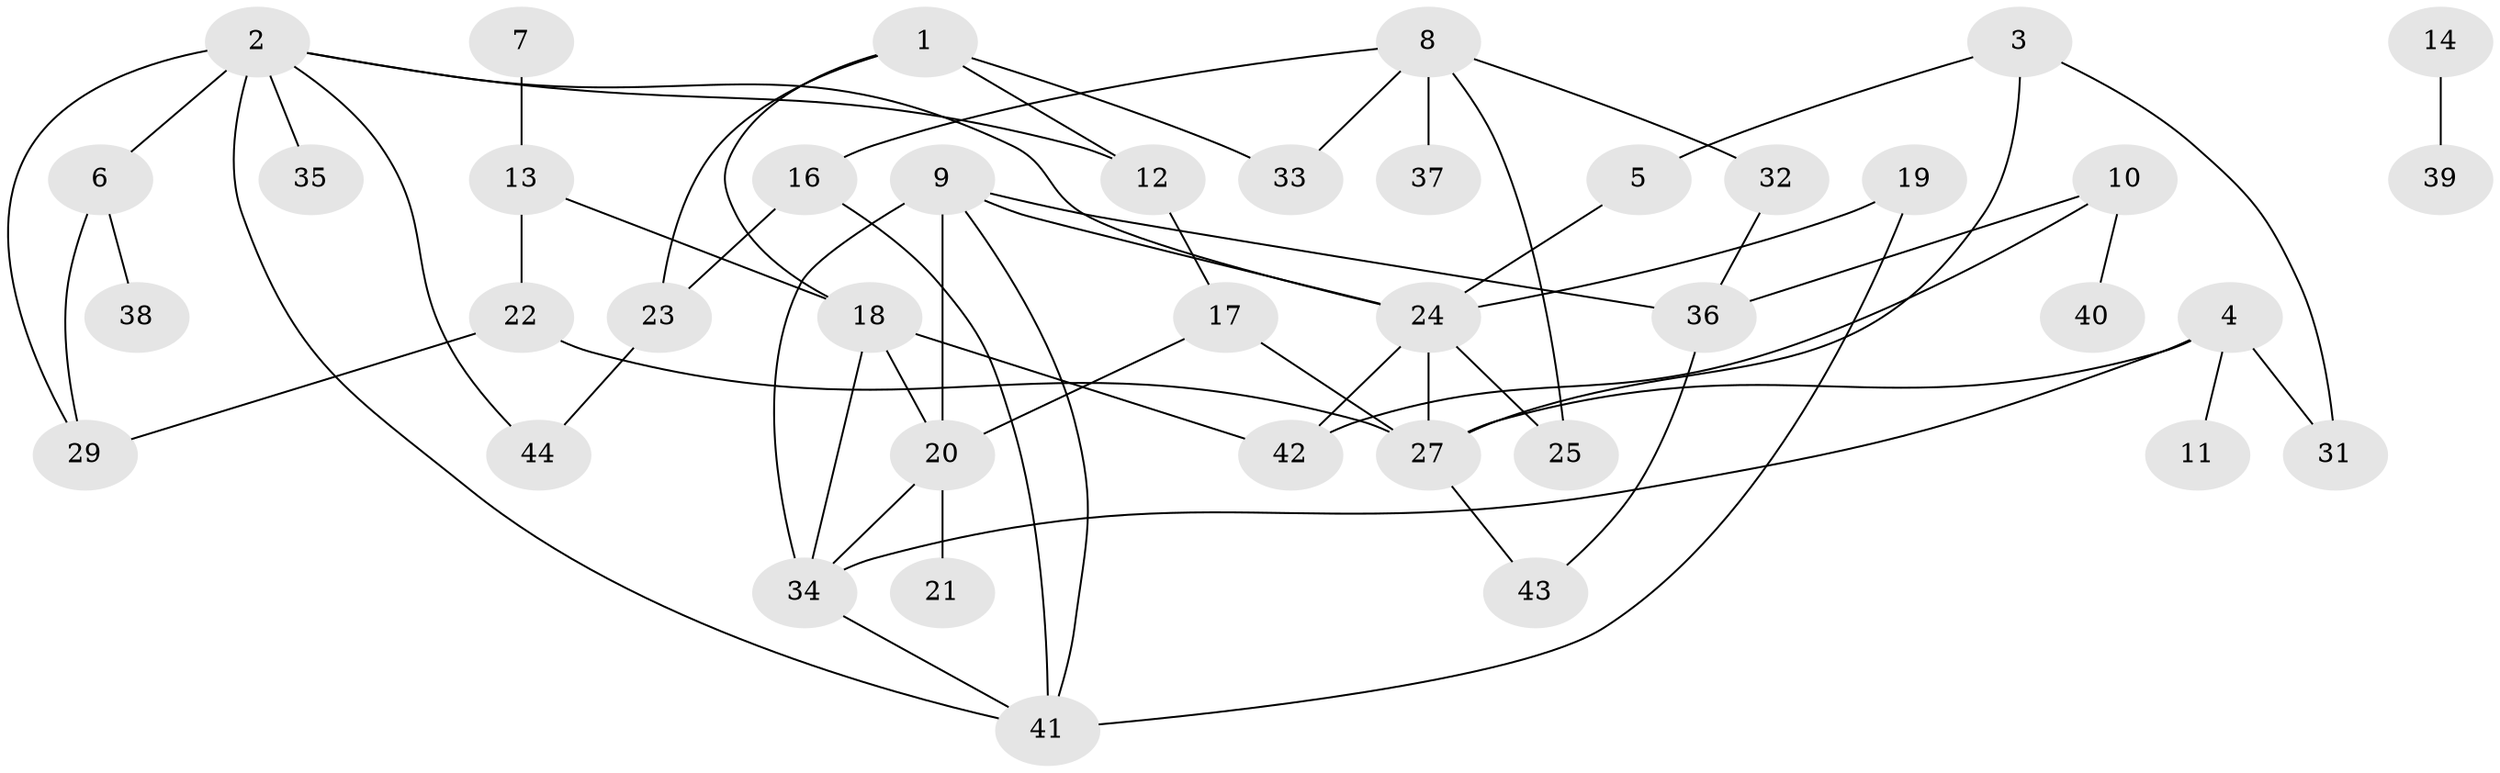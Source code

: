 // original degree distribution, {2: 0.3146067415730337, 3: 0.20224719101123595, 1: 0.23595505617977527, 9: 0.011235955056179775, 4: 0.11235955056179775, 0: 0.0449438202247191, 6: 0.033707865168539325, 5: 0.0449438202247191}
// Generated by graph-tools (version 1.1) at 2025/33/03/09/25 02:33:48]
// undirected, 40 vertices, 60 edges
graph export_dot {
graph [start="1"]
  node [color=gray90,style=filled];
  1;
  2;
  3;
  4;
  5;
  6;
  7;
  8;
  9;
  10;
  11;
  12;
  13;
  14;
  16;
  17;
  18;
  19;
  20;
  21;
  22;
  23;
  24;
  25;
  27;
  29;
  31;
  32;
  33;
  34;
  35;
  36;
  37;
  38;
  39;
  40;
  41;
  42;
  43;
  44;
  1 -- 12 [weight=1.0];
  1 -- 18 [weight=1.0];
  1 -- 23 [weight=1.0];
  1 -- 33 [weight=1.0];
  2 -- 6 [weight=3.0];
  2 -- 12 [weight=2.0];
  2 -- 24 [weight=1.0];
  2 -- 29 [weight=1.0];
  2 -- 35 [weight=1.0];
  2 -- 41 [weight=1.0];
  2 -- 44 [weight=1.0];
  3 -- 5 [weight=1.0];
  3 -- 27 [weight=1.0];
  3 -- 31 [weight=1.0];
  4 -- 11 [weight=1.0];
  4 -- 27 [weight=1.0];
  4 -- 31 [weight=1.0];
  4 -- 34 [weight=1.0];
  5 -- 24 [weight=2.0];
  6 -- 29 [weight=1.0];
  6 -- 38 [weight=1.0];
  7 -- 13 [weight=1.0];
  8 -- 16 [weight=1.0];
  8 -- 25 [weight=1.0];
  8 -- 32 [weight=1.0];
  8 -- 33 [weight=1.0];
  8 -- 37 [weight=1.0];
  9 -- 20 [weight=1.0];
  9 -- 24 [weight=1.0];
  9 -- 34 [weight=1.0];
  9 -- 36 [weight=1.0];
  9 -- 41 [weight=1.0];
  10 -- 36 [weight=1.0];
  10 -- 40 [weight=1.0];
  10 -- 42 [weight=1.0];
  12 -- 17 [weight=1.0];
  13 -- 18 [weight=1.0];
  13 -- 22 [weight=1.0];
  14 -- 39 [weight=1.0];
  16 -- 23 [weight=1.0];
  16 -- 41 [weight=1.0];
  17 -- 20 [weight=1.0];
  17 -- 27 [weight=1.0];
  18 -- 20 [weight=1.0];
  18 -- 34 [weight=1.0];
  18 -- 42 [weight=1.0];
  19 -- 24 [weight=1.0];
  19 -- 41 [weight=1.0];
  20 -- 21 [weight=1.0];
  20 -- 34 [weight=1.0];
  22 -- 27 [weight=1.0];
  22 -- 29 [weight=2.0];
  23 -- 44 [weight=1.0];
  24 -- 25 [weight=1.0];
  24 -- 27 [weight=1.0];
  24 -- 42 [weight=1.0];
  27 -- 43 [weight=1.0];
  32 -- 36 [weight=1.0];
  34 -- 41 [weight=1.0];
  36 -- 43 [weight=1.0];
}
